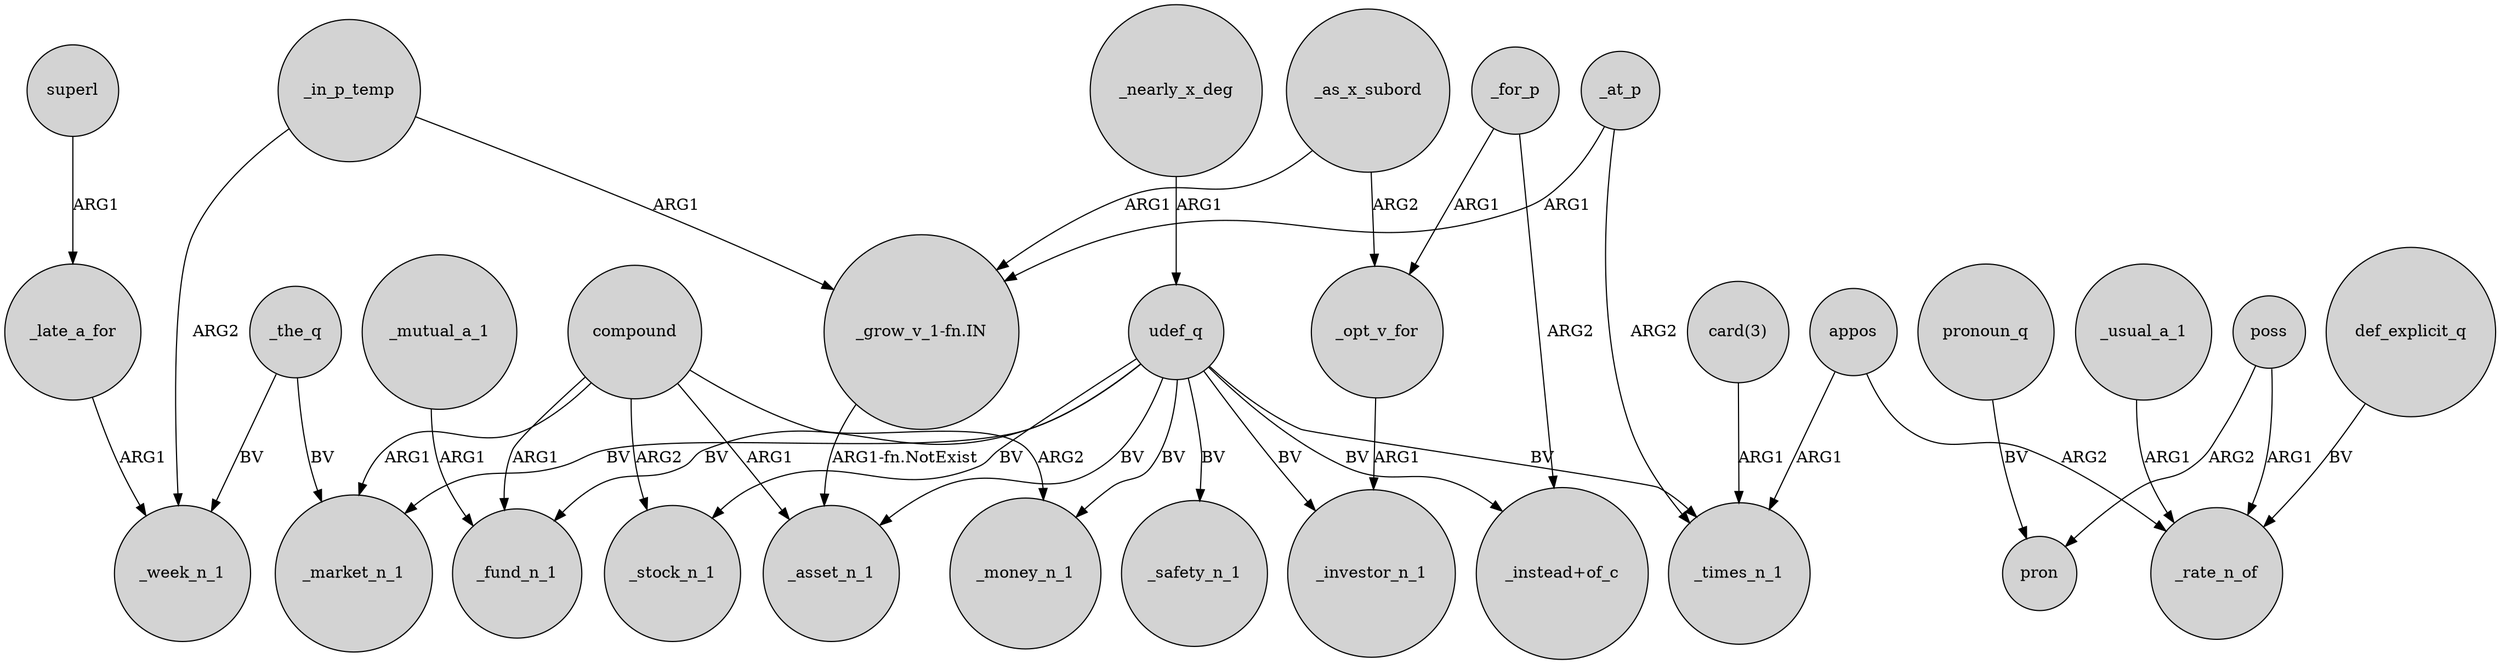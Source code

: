 digraph {
	node [shape=circle style=filled]
	udef_q -> "_instead+of_c" [label=BV]
	poss -> _rate_n_of [label=ARG1]
	udef_q -> _money_n_1 [label=BV]
	poss -> pron [label=ARG2]
	udef_q -> _investor_n_1 [label=BV]
	_mutual_a_1 -> _fund_n_1 [label=ARG1]
	appos -> _rate_n_of [label=ARG2]
	def_explicit_q -> _rate_n_of [label=BV]
	"_grow_v_1-fn.IN" -> _asset_n_1 [label="ARG1-fn.NotExist"]
	appos -> _times_n_1 [label=ARG1]
	_for_p -> "_instead+of_c" [label=ARG2]
	_as_x_subord -> _opt_v_for [label=ARG2]
	_opt_v_for -> _investor_n_1 [label=ARG1]
	_in_p_temp -> _week_n_1 [label=ARG2]
	superl -> _late_a_for [label=ARG1]
	compound -> _asset_n_1 [label=ARG1]
	udef_q -> _market_n_1 [label=BV]
	_in_p_temp -> "_grow_v_1-fn.IN" [label=ARG1]
	udef_q -> _times_n_1 [label=BV]
	udef_q -> _asset_n_1 [label=BV]
	_at_p -> "_grow_v_1-fn.IN" [label=ARG1]
	compound -> _stock_n_1 [label=ARG2]
	pronoun_q -> pron [label=BV]
	udef_q -> _stock_n_1 [label=BV]
	compound -> _money_n_1 [label=ARG2]
	_the_q -> _week_n_1 [label=BV]
	_usual_a_1 -> _rate_n_of [label=ARG1]
	_nearly_x_deg -> udef_q [label=ARG1]
	udef_q -> _fund_n_1 [label=BV]
	udef_q -> _safety_n_1 [label=BV]
	"card(3)" -> _times_n_1 [label=ARG1]
	_as_x_subord -> "_grow_v_1-fn.IN" [label=ARG1]
	_at_p -> _times_n_1 [label=ARG2]
	_for_p -> _opt_v_for [label=ARG1]
	compound -> _market_n_1 [label=ARG1]
	_the_q -> _market_n_1 [label=BV]
	_late_a_for -> _week_n_1 [label=ARG1]
	compound -> _fund_n_1 [label=ARG1]
}
